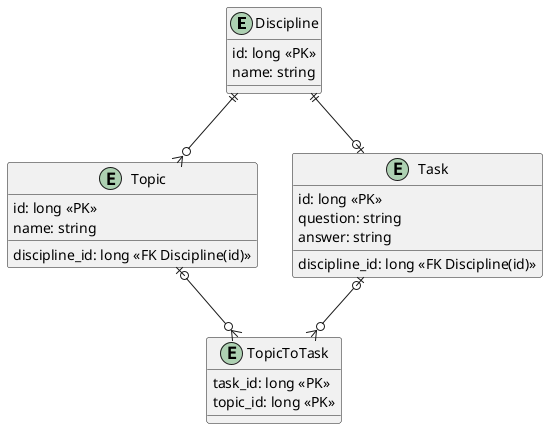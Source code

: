@startuml
entity Discipline {
id: long <<PK>>
name: string
}

entity Topic {
id: long <<PK>>
name: string
discipline_id: long <<FK Discipline(id)>>
}

entity Task {
id: long <<PK>>
question: string
answer: string
discipline_id: long <<FK Discipline(id)>>
}

entity TopicToTask {
task_id: long <<PK>>
topic_id: long <<PK>>
}

Discipline ||--o{ Topic
Discipline ||--o| Task
Topic |o--o{ TopicToTask
Task |o--o{ TopicToTask

@enduml